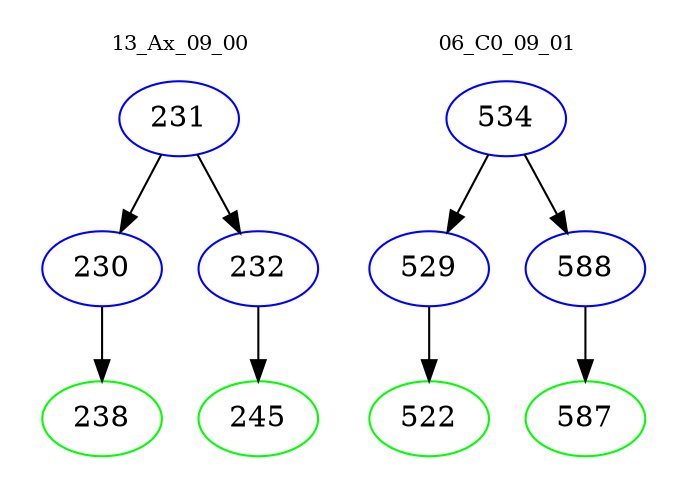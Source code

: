 digraph{
subgraph cluster_0 {
color = white
label = "13_Ax_09_00";
fontsize=10;
T0_231 [label="231", color="blue"]
T0_231 -> T0_230 [color="black"]
T0_230 [label="230", color="blue"]
T0_230 -> T0_238 [color="black"]
T0_238 [label="238", color="green"]
T0_231 -> T0_232 [color="black"]
T0_232 [label="232", color="blue"]
T0_232 -> T0_245 [color="black"]
T0_245 [label="245", color="green"]
}
subgraph cluster_1 {
color = white
label = "06_C0_09_01";
fontsize=10;
T1_534 [label="534", color="blue"]
T1_534 -> T1_529 [color="black"]
T1_529 [label="529", color="blue"]
T1_529 -> T1_522 [color="black"]
T1_522 [label="522", color="green"]
T1_534 -> T1_588 [color="black"]
T1_588 [label="588", color="blue"]
T1_588 -> T1_587 [color="black"]
T1_587 [label="587", color="green"]
}
}
